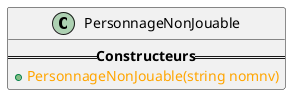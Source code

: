 @startuml
class PersonnageNonJouable{
    ==<b>Constructeurs</b>==
        +<color:orange>PersonnageNonJouable(string nomnv)</color>
}
@enduml
'3c5d182238ad677af0973d8ffe81cea6  src/PersonnageNonJouable.hpp
'd6f505d6cb112364f558fb7481cbf4b0  src/PersonnageNonJouable.cpp
